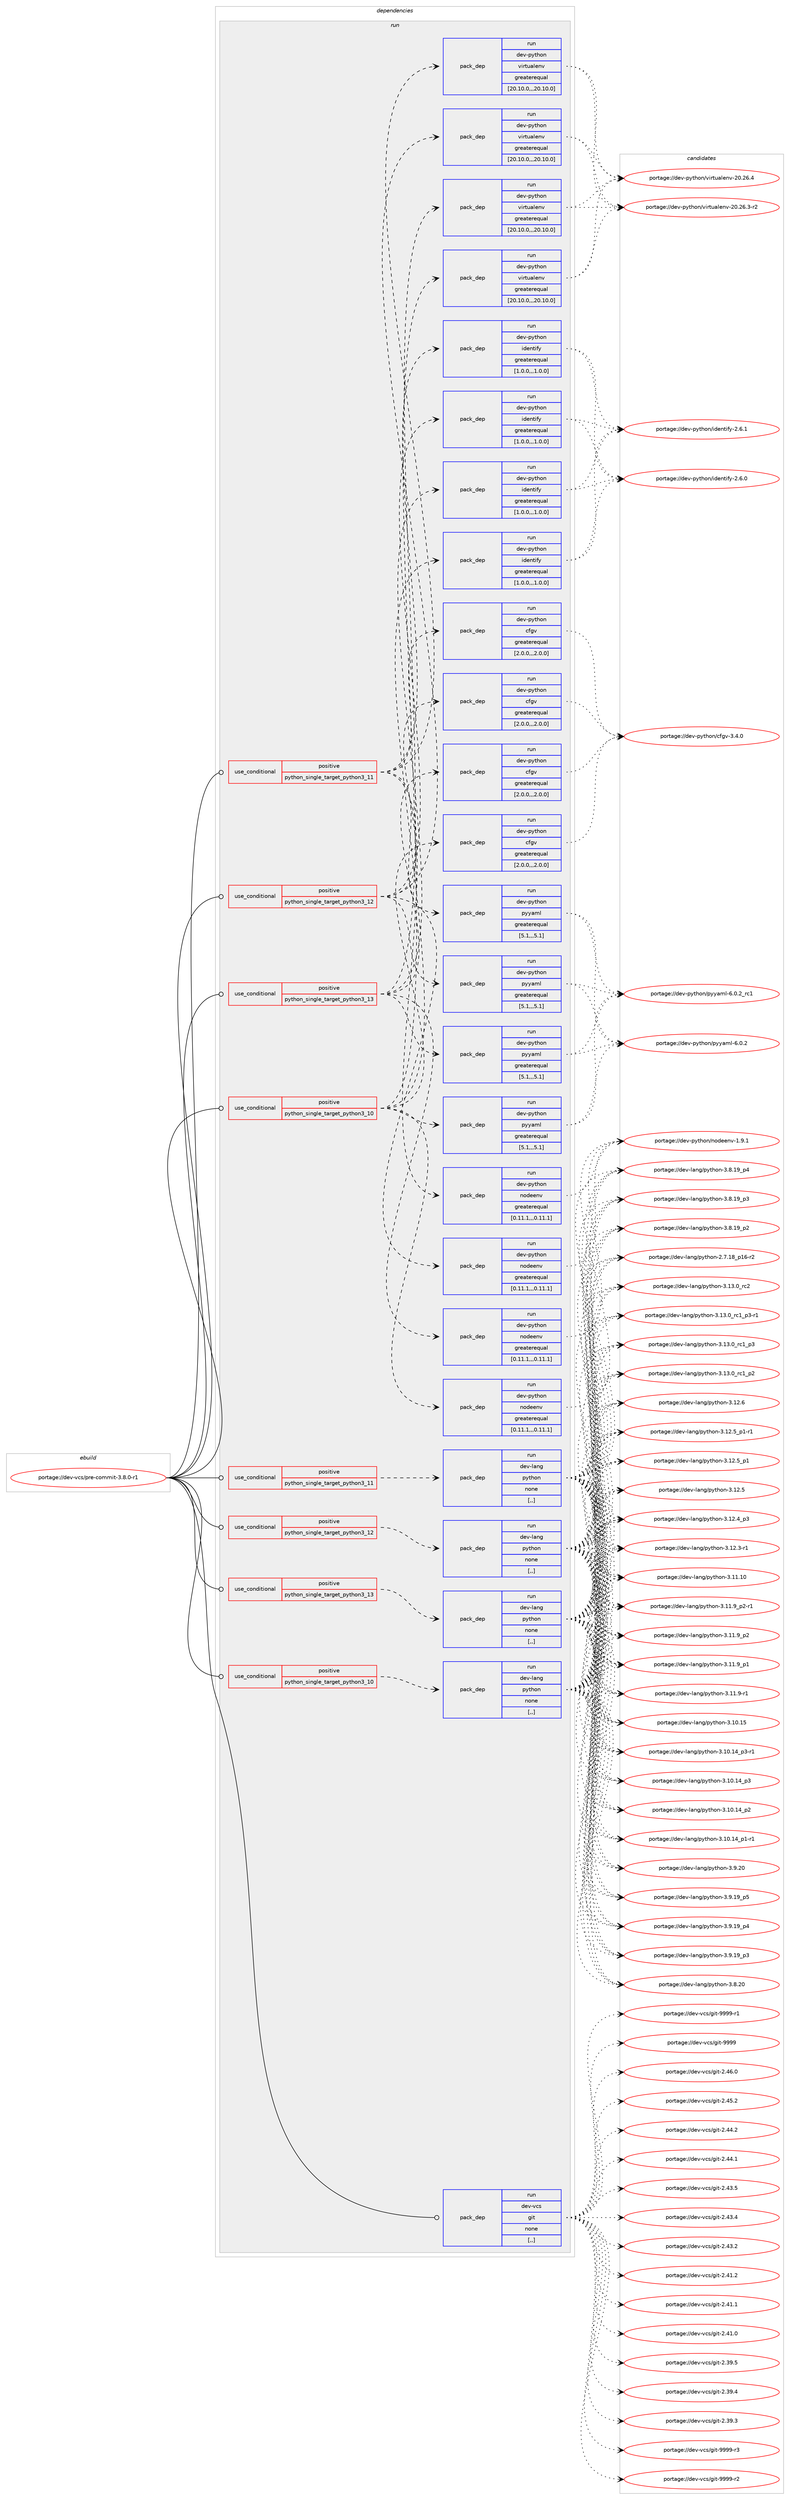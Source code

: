 digraph prolog {

# *************
# Graph options
# *************

newrank=true;
concentrate=true;
compound=true;
graph [rankdir=LR,fontname=Helvetica,fontsize=10,ranksep=1.5];#, ranksep=2.5, nodesep=0.2];
edge  [arrowhead=vee];
node  [fontname=Helvetica,fontsize=10];

# **********
# The ebuild
# **********

subgraph cluster_leftcol {
color=gray;
label=<<i>ebuild</i>>;
id [label="portage://dev-vcs/pre-commit-3.8.0-r1", color=red, width=4, href="../dev-vcs/pre-commit-3.8.0-r1.svg"];
}

# ****************
# The dependencies
# ****************

subgraph cluster_midcol {
color=gray;
label=<<i>dependencies</i>>;
subgraph cluster_compile {
fillcolor="#eeeeee";
style=filled;
label=<<i>compile</i>>;
}
subgraph cluster_compileandrun {
fillcolor="#eeeeee";
style=filled;
label=<<i>compile and run</i>>;
}
subgraph cluster_run {
fillcolor="#eeeeee";
style=filled;
label=<<i>run</i>>;
subgraph cond194037 {
dependency719820 [label=<<TABLE BORDER="0" CELLBORDER="1" CELLSPACING="0" CELLPADDING="4"><TR><TD ROWSPAN="3" CELLPADDING="10">use_conditional</TD></TR><TR><TD>positive</TD></TR><TR><TD>python_single_target_python3_10</TD></TR></TABLE>>, shape=none, color=red];
subgraph pack520726 {
dependency719821 [label=<<TABLE BORDER="0" CELLBORDER="1" CELLSPACING="0" CELLPADDING="4" WIDTH="220"><TR><TD ROWSPAN="6" CELLPADDING="30">pack_dep</TD></TR><TR><TD WIDTH="110">run</TD></TR><TR><TD>dev-lang</TD></TR><TR><TD>python</TD></TR><TR><TD>none</TD></TR><TR><TD>[,,]</TD></TR></TABLE>>, shape=none, color=blue];
}
dependency719820:e -> dependency719821:w [weight=20,style="dashed",arrowhead="vee"];
}
id:e -> dependency719820:w [weight=20,style="solid",arrowhead="odot"];
subgraph cond194038 {
dependency719822 [label=<<TABLE BORDER="0" CELLBORDER="1" CELLSPACING="0" CELLPADDING="4"><TR><TD ROWSPAN="3" CELLPADDING="10">use_conditional</TD></TR><TR><TD>positive</TD></TR><TR><TD>python_single_target_python3_10</TD></TR></TABLE>>, shape=none, color=red];
subgraph pack520727 {
dependency719823 [label=<<TABLE BORDER="0" CELLBORDER="1" CELLSPACING="0" CELLPADDING="4" WIDTH="220"><TR><TD ROWSPAN="6" CELLPADDING="30">pack_dep</TD></TR><TR><TD WIDTH="110">run</TD></TR><TR><TD>dev-python</TD></TR><TR><TD>cfgv</TD></TR><TR><TD>greaterequal</TD></TR><TR><TD>[2.0.0,,,2.0.0]</TD></TR></TABLE>>, shape=none, color=blue];
}
dependency719822:e -> dependency719823:w [weight=20,style="dashed",arrowhead="vee"];
subgraph pack520728 {
dependency719824 [label=<<TABLE BORDER="0" CELLBORDER="1" CELLSPACING="0" CELLPADDING="4" WIDTH="220"><TR><TD ROWSPAN="6" CELLPADDING="30">pack_dep</TD></TR><TR><TD WIDTH="110">run</TD></TR><TR><TD>dev-python</TD></TR><TR><TD>identify</TD></TR><TR><TD>greaterequal</TD></TR><TR><TD>[1.0.0,,,1.0.0]</TD></TR></TABLE>>, shape=none, color=blue];
}
dependency719822:e -> dependency719824:w [weight=20,style="dashed",arrowhead="vee"];
subgraph pack520729 {
dependency719825 [label=<<TABLE BORDER="0" CELLBORDER="1" CELLSPACING="0" CELLPADDING="4" WIDTH="220"><TR><TD ROWSPAN="6" CELLPADDING="30">pack_dep</TD></TR><TR><TD WIDTH="110">run</TD></TR><TR><TD>dev-python</TD></TR><TR><TD>nodeenv</TD></TR><TR><TD>greaterequal</TD></TR><TR><TD>[0.11.1,,,0.11.1]</TD></TR></TABLE>>, shape=none, color=blue];
}
dependency719822:e -> dependency719825:w [weight=20,style="dashed",arrowhead="vee"];
subgraph pack520730 {
dependency719826 [label=<<TABLE BORDER="0" CELLBORDER="1" CELLSPACING="0" CELLPADDING="4" WIDTH="220"><TR><TD ROWSPAN="6" CELLPADDING="30">pack_dep</TD></TR><TR><TD WIDTH="110">run</TD></TR><TR><TD>dev-python</TD></TR><TR><TD>pyyaml</TD></TR><TR><TD>greaterequal</TD></TR><TR><TD>[5.1,,,5.1]</TD></TR></TABLE>>, shape=none, color=blue];
}
dependency719822:e -> dependency719826:w [weight=20,style="dashed",arrowhead="vee"];
subgraph pack520731 {
dependency719827 [label=<<TABLE BORDER="0" CELLBORDER="1" CELLSPACING="0" CELLPADDING="4" WIDTH="220"><TR><TD ROWSPAN="6" CELLPADDING="30">pack_dep</TD></TR><TR><TD WIDTH="110">run</TD></TR><TR><TD>dev-python</TD></TR><TR><TD>virtualenv</TD></TR><TR><TD>greaterequal</TD></TR><TR><TD>[20.10.0,,,20.10.0]</TD></TR></TABLE>>, shape=none, color=blue];
}
dependency719822:e -> dependency719827:w [weight=20,style="dashed",arrowhead="vee"];
}
id:e -> dependency719822:w [weight=20,style="solid",arrowhead="odot"];
subgraph cond194039 {
dependency719828 [label=<<TABLE BORDER="0" CELLBORDER="1" CELLSPACING="0" CELLPADDING="4"><TR><TD ROWSPAN="3" CELLPADDING="10">use_conditional</TD></TR><TR><TD>positive</TD></TR><TR><TD>python_single_target_python3_11</TD></TR></TABLE>>, shape=none, color=red];
subgraph pack520732 {
dependency719829 [label=<<TABLE BORDER="0" CELLBORDER="1" CELLSPACING="0" CELLPADDING="4" WIDTH="220"><TR><TD ROWSPAN="6" CELLPADDING="30">pack_dep</TD></TR><TR><TD WIDTH="110">run</TD></TR><TR><TD>dev-lang</TD></TR><TR><TD>python</TD></TR><TR><TD>none</TD></TR><TR><TD>[,,]</TD></TR></TABLE>>, shape=none, color=blue];
}
dependency719828:e -> dependency719829:w [weight=20,style="dashed",arrowhead="vee"];
}
id:e -> dependency719828:w [weight=20,style="solid",arrowhead="odot"];
subgraph cond194040 {
dependency719830 [label=<<TABLE BORDER="0" CELLBORDER="1" CELLSPACING="0" CELLPADDING="4"><TR><TD ROWSPAN="3" CELLPADDING="10">use_conditional</TD></TR><TR><TD>positive</TD></TR><TR><TD>python_single_target_python3_11</TD></TR></TABLE>>, shape=none, color=red];
subgraph pack520733 {
dependency719831 [label=<<TABLE BORDER="0" CELLBORDER="1" CELLSPACING="0" CELLPADDING="4" WIDTH="220"><TR><TD ROWSPAN="6" CELLPADDING="30">pack_dep</TD></TR><TR><TD WIDTH="110">run</TD></TR><TR><TD>dev-python</TD></TR><TR><TD>cfgv</TD></TR><TR><TD>greaterequal</TD></TR><TR><TD>[2.0.0,,,2.0.0]</TD></TR></TABLE>>, shape=none, color=blue];
}
dependency719830:e -> dependency719831:w [weight=20,style="dashed",arrowhead="vee"];
subgraph pack520734 {
dependency719832 [label=<<TABLE BORDER="0" CELLBORDER="1" CELLSPACING="0" CELLPADDING="4" WIDTH="220"><TR><TD ROWSPAN="6" CELLPADDING="30">pack_dep</TD></TR><TR><TD WIDTH="110">run</TD></TR><TR><TD>dev-python</TD></TR><TR><TD>identify</TD></TR><TR><TD>greaterequal</TD></TR><TR><TD>[1.0.0,,,1.0.0]</TD></TR></TABLE>>, shape=none, color=blue];
}
dependency719830:e -> dependency719832:w [weight=20,style="dashed",arrowhead="vee"];
subgraph pack520735 {
dependency719833 [label=<<TABLE BORDER="0" CELLBORDER="1" CELLSPACING="0" CELLPADDING="4" WIDTH="220"><TR><TD ROWSPAN="6" CELLPADDING="30">pack_dep</TD></TR><TR><TD WIDTH="110">run</TD></TR><TR><TD>dev-python</TD></TR><TR><TD>nodeenv</TD></TR><TR><TD>greaterequal</TD></TR><TR><TD>[0.11.1,,,0.11.1]</TD></TR></TABLE>>, shape=none, color=blue];
}
dependency719830:e -> dependency719833:w [weight=20,style="dashed",arrowhead="vee"];
subgraph pack520736 {
dependency719834 [label=<<TABLE BORDER="0" CELLBORDER="1" CELLSPACING="0" CELLPADDING="4" WIDTH="220"><TR><TD ROWSPAN="6" CELLPADDING="30">pack_dep</TD></TR><TR><TD WIDTH="110">run</TD></TR><TR><TD>dev-python</TD></TR><TR><TD>pyyaml</TD></TR><TR><TD>greaterequal</TD></TR><TR><TD>[5.1,,,5.1]</TD></TR></TABLE>>, shape=none, color=blue];
}
dependency719830:e -> dependency719834:w [weight=20,style="dashed",arrowhead="vee"];
subgraph pack520737 {
dependency719835 [label=<<TABLE BORDER="0" CELLBORDER="1" CELLSPACING="0" CELLPADDING="4" WIDTH="220"><TR><TD ROWSPAN="6" CELLPADDING="30">pack_dep</TD></TR><TR><TD WIDTH="110">run</TD></TR><TR><TD>dev-python</TD></TR><TR><TD>virtualenv</TD></TR><TR><TD>greaterequal</TD></TR><TR><TD>[20.10.0,,,20.10.0]</TD></TR></TABLE>>, shape=none, color=blue];
}
dependency719830:e -> dependency719835:w [weight=20,style="dashed",arrowhead="vee"];
}
id:e -> dependency719830:w [weight=20,style="solid",arrowhead="odot"];
subgraph cond194041 {
dependency719836 [label=<<TABLE BORDER="0" CELLBORDER="1" CELLSPACING="0" CELLPADDING="4"><TR><TD ROWSPAN="3" CELLPADDING="10">use_conditional</TD></TR><TR><TD>positive</TD></TR><TR><TD>python_single_target_python3_12</TD></TR></TABLE>>, shape=none, color=red];
subgraph pack520738 {
dependency719837 [label=<<TABLE BORDER="0" CELLBORDER="1" CELLSPACING="0" CELLPADDING="4" WIDTH="220"><TR><TD ROWSPAN="6" CELLPADDING="30">pack_dep</TD></TR><TR><TD WIDTH="110">run</TD></TR><TR><TD>dev-lang</TD></TR><TR><TD>python</TD></TR><TR><TD>none</TD></TR><TR><TD>[,,]</TD></TR></TABLE>>, shape=none, color=blue];
}
dependency719836:e -> dependency719837:w [weight=20,style="dashed",arrowhead="vee"];
}
id:e -> dependency719836:w [weight=20,style="solid",arrowhead="odot"];
subgraph cond194042 {
dependency719838 [label=<<TABLE BORDER="0" CELLBORDER="1" CELLSPACING="0" CELLPADDING="4"><TR><TD ROWSPAN="3" CELLPADDING="10">use_conditional</TD></TR><TR><TD>positive</TD></TR><TR><TD>python_single_target_python3_12</TD></TR></TABLE>>, shape=none, color=red];
subgraph pack520739 {
dependency719839 [label=<<TABLE BORDER="0" CELLBORDER="1" CELLSPACING="0" CELLPADDING="4" WIDTH="220"><TR><TD ROWSPAN="6" CELLPADDING="30">pack_dep</TD></TR><TR><TD WIDTH="110">run</TD></TR><TR><TD>dev-python</TD></TR><TR><TD>cfgv</TD></TR><TR><TD>greaterequal</TD></TR><TR><TD>[2.0.0,,,2.0.0]</TD></TR></TABLE>>, shape=none, color=blue];
}
dependency719838:e -> dependency719839:w [weight=20,style="dashed",arrowhead="vee"];
subgraph pack520740 {
dependency719840 [label=<<TABLE BORDER="0" CELLBORDER="1" CELLSPACING="0" CELLPADDING="4" WIDTH="220"><TR><TD ROWSPAN="6" CELLPADDING="30">pack_dep</TD></TR><TR><TD WIDTH="110">run</TD></TR><TR><TD>dev-python</TD></TR><TR><TD>identify</TD></TR><TR><TD>greaterequal</TD></TR><TR><TD>[1.0.0,,,1.0.0]</TD></TR></TABLE>>, shape=none, color=blue];
}
dependency719838:e -> dependency719840:w [weight=20,style="dashed",arrowhead="vee"];
subgraph pack520741 {
dependency719841 [label=<<TABLE BORDER="0" CELLBORDER="1" CELLSPACING="0" CELLPADDING="4" WIDTH="220"><TR><TD ROWSPAN="6" CELLPADDING="30">pack_dep</TD></TR><TR><TD WIDTH="110">run</TD></TR><TR><TD>dev-python</TD></TR><TR><TD>nodeenv</TD></TR><TR><TD>greaterequal</TD></TR><TR><TD>[0.11.1,,,0.11.1]</TD></TR></TABLE>>, shape=none, color=blue];
}
dependency719838:e -> dependency719841:w [weight=20,style="dashed",arrowhead="vee"];
subgraph pack520742 {
dependency719842 [label=<<TABLE BORDER="0" CELLBORDER="1" CELLSPACING="0" CELLPADDING="4" WIDTH="220"><TR><TD ROWSPAN="6" CELLPADDING="30">pack_dep</TD></TR><TR><TD WIDTH="110">run</TD></TR><TR><TD>dev-python</TD></TR><TR><TD>pyyaml</TD></TR><TR><TD>greaterequal</TD></TR><TR><TD>[5.1,,,5.1]</TD></TR></TABLE>>, shape=none, color=blue];
}
dependency719838:e -> dependency719842:w [weight=20,style="dashed",arrowhead="vee"];
subgraph pack520743 {
dependency719843 [label=<<TABLE BORDER="0" CELLBORDER="1" CELLSPACING="0" CELLPADDING="4" WIDTH="220"><TR><TD ROWSPAN="6" CELLPADDING="30">pack_dep</TD></TR><TR><TD WIDTH="110">run</TD></TR><TR><TD>dev-python</TD></TR><TR><TD>virtualenv</TD></TR><TR><TD>greaterequal</TD></TR><TR><TD>[20.10.0,,,20.10.0]</TD></TR></TABLE>>, shape=none, color=blue];
}
dependency719838:e -> dependency719843:w [weight=20,style="dashed",arrowhead="vee"];
}
id:e -> dependency719838:w [weight=20,style="solid",arrowhead="odot"];
subgraph cond194043 {
dependency719844 [label=<<TABLE BORDER="0" CELLBORDER="1" CELLSPACING="0" CELLPADDING="4"><TR><TD ROWSPAN="3" CELLPADDING="10">use_conditional</TD></TR><TR><TD>positive</TD></TR><TR><TD>python_single_target_python3_13</TD></TR></TABLE>>, shape=none, color=red];
subgraph pack520744 {
dependency719845 [label=<<TABLE BORDER="0" CELLBORDER="1" CELLSPACING="0" CELLPADDING="4" WIDTH="220"><TR><TD ROWSPAN="6" CELLPADDING="30">pack_dep</TD></TR><TR><TD WIDTH="110">run</TD></TR><TR><TD>dev-lang</TD></TR><TR><TD>python</TD></TR><TR><TD>none</TD></TR><TR><TD>[,,]</TD></TR></TABLE>>, shape=none, color=blue];
}
dependency719844:e -> dependency719845:w [weight=20,style="dashed",arrowhead="vee"];
}
id:e -> dependency719844:w [weight=20,style="solid",arrowhead="odot"];
subgraph cond194044 {
dependency719846 [label=<<TABLE BORDER="0" CELLBORDER="1" CELLSPACING="0" CELLPADDING="4"><TR><TD ROWSPAN="3" CELLPADDING="10">use_conditional</TD></TR><TR><TD>positive</TD></TR><TR><TD>python_single_target_python3_13</TD></TR></TABLE>>, shape=none, color=red];
subgraph pack520745 {
dependency719847 [label=<<TABLE BORDER="0" CELLBORDER="1" CELLSPACING="0" CELLPADDING="4" WIDTH="220"><TR><TD ROWSPAN="6" CELLPADDING="30">pack_dep</TD></TR><TR><TD WIDTH="110">run</TD></TR><TR><TD>dev-python</TD></TR><TR><TD>cfgv</TD></TR><TR><TD>greaterequal</TD></TR><TR><TD>[2.0.0,,,2.0.0]</TD></TR></TABLE>>, shape=none, color=blue];
}
dependency719846:e -> dependency719847:w [weight=20,style="dashed",arrowhead="vee"];
subgraph pack520746 {
dependency719848 [label=<<TABLE BORDER="0" CELLBORDER="1" CELLSPACING="0" CELLPADDING="4" WIDTH="220"><TR><TD ROWSPAN="6" CELLPADDING="30">pack_dep</TD></TR><TR><TD WIDTH="110">run</TD></TR><TR><TD>dev-python</TD></TR><TR><TD>identify</TD></TR><TR><TD>greaterequal</TD></TR><TR><TD>[1.0.0,,,1.0.0]</TD></TR></TABLE>>, shape=none, color=blue];
}
dependency719846:e -> dependency719848:w [weight=20,style="dashed",arrowhead="vee"];
subgraph pack520747 {
dependency719849 [label=<<TABLE BORDER="0" CELLBORDER="1" CELLSPACING="0" CELLPADDING="4" WIDTH="220"><TR><TD ROWSPAN="6" CELLPADDING="30">pack_dep</TD></TR><TR><TD WIDTH="110">run</TD></TR><TR><TD>dev-python</TD></TR><TR><TD>nodeenv</TD></TR><TR><TD>greaterequal</TD></TR><TR><TD>[0.11.1,,,0.11.1]</TD></TR></TABLE>>, shape=none, color=blue];
}
dependency719846:e -> dependency719849:w [weight=20,style="dashed",arrowhead="vee"];
subgraph pack520748 {
dependency719850 [label=<<TABLE BORDER="0" CELLBORDER="1" CELLSPACING="0" CELLPADDING="4" WIDTH="220"><TR><TD ROWSPAN="6" CELLPADDING="30">pack_dep</TD></TR><TR><TD WIDTH="110">run</TD></TR><TR><TD>dev-python</TD></TR><TR><TD>pyyaml</TD></TR><TR><TD>greaterequal</TD></TR><TR><TD>[5.1,,,5.1]</TD></TR></TABLE>>, shape=none, color=blue];
}
dependency719846:e -> dependency719850:w [weight=20,style="dashed",arrowhead="vee"];
subgraph pack520749 {
dependency719851 [label=<<TABLE BORDER="0" CELLBORDER="1" CELLSPACING="0" CELLPADDING="4" WIDTH="220"><TR><TD ROWSPAN="6" CELLPADDING="30">pack_dep</TD></TR><TR><TD WIDTH="110">run</TD></TR><TR><TD>dev-python</TD></TR><TR><TD>virtualenv</TD></TR><TR><TD>greaterequal</TD></TR><TR><TD>[20.10.0,,,20.10.0]</TD></TR></TABLE>>, shape=none, color=blue];
}
dependency719846:e -> dependency719851:w [weight=20,style="dashed",arrowhead="vee"];
}
id:e -> dependency719846:w [weight=20,style="solid",arrowhead="odot"];
subgraph pack520750 {
dependency719852 [label=<<TABLE BORDER="0" CELLBORDER="1" CELLSPACING="0" CELLPADDING="4" WIDTH="220"><TR><TD ROWSPAN="6" CELLPADDING="30">pack_dep</TD></TR><TR><TD WIDTH="110">run</TD></TR><TR><TD>dev-vcs</TD></TR><TR><TD>git</TD></TR><TR><TD>none</TD></TR><TR><TD>[,,]</TD></TR></TABLE>>, shape=none, color=blue];
}
id:e -> dependency719852:w [weight=20,style="solid",arrowhead="odot"];
}
}

# **************
# The candidates
# **************

subgraph cluster_choices {
rank=same;
color=gray;
label=<<i>candidates</i>>;

subgraph choice520726 {
color=black;
nodesep=1;
choice10010111845108971101034711212111610411111045514649514648951149950 [label="portage://dev-lang/python-3.13.0_rc2", color=red, width=4,href="../dev-lang/python-3.13.0_rc2.svg"];
choice1001011184510897110103471121211161041111104551464951464895114994995112514511449 [label="portage://dev-lang/python-3.13.0_rc1_p3-r1", color=red, width=4,href="../dev-lang/python-3.13.0_rc1_p3-r1.svg"];
choice100101118451089711010347112121116104111110455146495146489511499499511251 [label="portage://dev-lang/python-3.13.0_rc1_p3", color=red, width=4,href="../dev-lang/python-3.13.0_rc1_p3.svg"];
choice100101118451089711010347112121116104111110455146495146489511499499511250 [label="portage://dev-lang/python-3.13.0_rc1_p2", color=red, width=4,href="../dev-lang/python-3.13.0_rc1_p2.svg"];
choice10010111845108971101034711212111610411111045514649504654 [label="portage://dev-lang/python-3.12.6", color=red, width=4,href="../dev-lang/python-3.12.6.svg"];
choice1001011184510897110103471121211161041111104551464950465395112494511449 [label="portage://dev-lang/python-3.12.5_p1-r1", color=red, width=4,href="../dev-lang/python-3.12.5_p1-r1.svg"];
choice100101118451089711010347112121116104111110455146495046539511249 [label="portage://dev-lang/python-3.12.5_p1", color=red, width=4,href="../dev-lang/python-3.12.5_p1.svg"];
choice10010111845108971101034711212111610411111045514649504653 [label="portage://dev-lang/python-3.12.5", color=red, width=4,href="../dev-lang/python-3.12.5.svg"];
choice100101118451089711010347112121116104111110455146495046529511251 [label="portage://dev-lang/python-3.12.4_p3", color=red, width=4,href="../dev-lang/python-3.12.4_p3.svg"];
choice100101118451089711010347112121116104111110455146495046514511449 [label="portage://dev-lang/python-3.12.3-r1", color=red, width=4,href="../dev-lang/python-3.12.3-r1.svg"];
choice1001011184510897110103471121211161041111104551464949464948 [label="portage://dev-lang/python-3.11.10", color=red, width=4,href="../dev-lang/python-3.11.10.svg"];
choice1001011184510897110103471121211161041111104551464949465795112504511449 [label="portage://dev-lang/python-3.11.9_p2-r1", color=red, width=4,href="../dev-lang/python-3.11.9_p2-r1.svg"];
choice100101118451089711010347112121116104111110455146494946579511250 [label="portage://dev-lang/python-3.11.9_p2", color=red, width=4,href="../dev-lang/python-3.11.9_p2.svg"];
choice100101118451089711010347112121116104111110455146494946579511249 [label="portage://dev-lang/python-3.11.9_p1", color=red, width=4,href="../dev-lang/python-3.11.9_p1.svg"];
choice100101118451089711010347112121116104111110455146494946574511449 [label="portage://dev-lang/python-3.11.9-r1", color=red, width=4,href="../dev-lang/python-3.11.9-r1.svg"];
choice1001011184510897110103471121211161041111104551464948464953 [label="portage://dev-lang/python-3.10.15", color=red, width=4,href="../dev-lang/python-3.10.15.svg"];
choice100101118451089711010347112121116104111110455146494846495295112514511449 [label="portage://dev-lang/python-3.10.14_p3-r1", color=red, width=4,href="../dev-lang/python-3.10.14_p3-r1.svg"];
choice10010111845108971101034711212111610411111045514649484649529511251 [label="portage://dev-lang/python-3.10.14_p3", color=red, width=4,href="../dev-lang/python-3.10.14_p3.svg"];
choice10010111845108971101034711212111610411111045514649484649529511250 [label="portage://dev-lang/python-3.10.14_p2", color=red, width=4,href="../dev-lang/python-3.10.14_p2.svg"];
choice100101118451089711010347112121116104111110455146494846495295112494511449 [label="portage://dev-lang/python-3.10.14_p1-r1", color=red, width=4,href="../dev-lang/python-3.10.14_p1-r1.svg"];
choice10010111845108971101034711212111610411111045514657465048 [label="portage://dev-lang/python-3.9.20", color=red, width=4,href="../dev-lang/python-3.9.20.svg"];
choice100101118451089711010347112121116104111110455146574649579511253 [label="portage://dev-lang/python-3.9.19_p5", color=red, width=4,href="../dev-lang/python-3.9.19_p5.svg"];
choice100101118451089711010347112121116104111110455146574649579511252 [label="portage://dev-lang/python-3.9.19_p4", color=red, width=4,href="../dev-lang/python-3.9.19_p4.svg"];
choice100101118451089711010347112121116104111110455146574649579511251 [label="portage://dev-lang/python-3.9.19_p3", color=red, width=4,href="../dev-lang/python-3.9.19_p3.svg"];
choice10010111845108971101034711212111610411111045514656465048 [label="portage://dev-lang/python-3.8.20", color=red, width=4,href="../dev-lang/python-3.8.20.svg"];
choice100101118451089711010347112121116104111110455146564649579511252 [label="portage://dev-lang/python-3.8.19_p4", color=red, width=4,href="../dev-lang/python-3.8.19_p4.svg"];
choice100101118451089711010347112121116104111110455146564649579511251 [label="portage://dev-lang/python-3.8.19_p3", color=red, width=4,href="../dev-lang/python-3.8.19_p3.svg"];
choice100101118451089711010347112121116104111110455146564649579511250 [label="portage://dev-lang/python-3.8.19_p2", color=red, width=4,href="../dev-lang/python-3.8.19_p2.svg"];
choice100101118451089711010347112121116104111110455046554649569511249544511450 [label="portage://dev-lang/python-2.7.18_p16-r2", color=red, width=4,href="../dev-lang/python-2.7.18_p16-r2.svg"];
dependency719821:e -> choice10010111845108971101034711212111610411111045514649514648951149950:w [style=dotted,weight="100"];
dependency719821:e -> choice1001011184510897110103471121211161041111104551464951464895114994995112514511449:w [style=dotted,weight="100"];
dependency719821:e -> choice100101118451089711010347112121116104111110455146495146489511499499511251:w [style=dotted,weight="100"];
dependency719821:e -> choice100101118451089711010347112121116104111110455146495146489511499499511250:w [style=dotted,weight="100"];
dependency719821:e -> choice10010111845108971101034711212111610411111045514649504654:w [style=dotted,weight="100"];
dependency719821:e -> choice1001011184510897110103471121211161041111104551464950465395112494511449:w [style=dotted,weight="100"];
dependency719821:e -> choice100101118451089711010347112121116104111110455146495046539511249:w [style=dotted,weight="100"];
dependency719821:e -> choice10010111845108971101034711212111610411111045514649504653:w [style=dotted,weight="100"];
dependency719821:e -> choice100101118451089711010347112121116104111110455146495046529511251:w [style=dotted,weight="100"];
dependency719821:e -> choice100101118451089711010347112121116104111110455146495046514511449:w [style=dotted,weight="100"];
dependency719821:e -> choice1001011184510897110103471121211161041111104551464949464948:w [style=dotted,weight="100"];
dependency719821:e -> choice1001011184510897110103471121211161041111104551464949465795112504511449:w [style=dotted,weight="100"];
dependency719821:e -> choice100101118451089711010347112121116104111110455146494946579511250:w [style=dotted,weight="100"];
dependency719821:e -> choice100101118451089711010347112121116104111110455146494946579511249:w [style=dotted,weight="100"];
dependency719821:e -> choice100101118451089711010347112121116104111110455146494946574511449:w [style=dotted,weight="100"];
dependency719821:e -> choice1001011184510897110103471121211161041111104551464948464953:w [style=dotted,weight="100"];
dependency719821:e -> choice100101118451089711010347112121116104111110455146494846495295112514511449:w [style=dotted,weight="100"];
dependency719821:e -> choice10010111845108971101034711212111610411111045514649484649529511251:w [style=dotted,weight="100"];
dependency719821:e -> choice10010111845108971101034711212111610411111045514649484649529511250:w [style=dotted,weight="100"];
dependency719821:e -> choice100101118451089711010347112121116104111110455146494846495295112494511449:w [style=dotted,weight="100"];
dependency719821:e -> choice10010111845108971101034711212111610411111045514657465048:w [style=dotted,weight="100"];
dependency719821:e -> choice100101118451089711010347112121116104111110455146574649579511253:w [style=dotted,weight="100"];
dependency719821:e -> choice100101118451089711010347112121116104111110455146574649579511252:w [style=dotted,weight="100"];
dependency719821:e -> choice100101118451089711010347112121116104111110455146574649579511251:w [style=dotted,weight="100"];
dependency719821:e -> choice10010111845108971101034711212111610411111045514656465048:w [style=dotted,weight="100"];
dependency719821:e -> choice100101118451089711010347112121116104111110455146564649579511252:w [style=dotted,weight="100"];
dependency719821:e -> choice100101118451089711010347112121116104111110455146564649579511251:w [style=dotted,weight="100"];
dependency719821:e -> choice100101118451089711010347112121116104111110455146564649579511250:w [style=dotted,weight="100"];
dependency719821:e -> choice100101118451089711010347112121116104111110455046554649569511249544511450:w [style=dotted,weight="100"];
}
subgraph choice520727 {
color=black;
nodesep=1;
choice100101118451121211161041111104799102103118455146524648 [label="portage://dev-python/cfgv-3.4.0", color=red, width=4,href="../dev-python/cfgv-3.4.0.svg"];
dependency719823:e -> choice100101118451121211161041111104799102103118455146524648:w [style=dotted,weight="100"];
}
subgraph choice520728 {
color=black;
nodesep=1;
choice1001011184511212111610411111047105100101110116105102121455046544649 [label="portage://dev-python/identify-2.6.1", color=red, width=4,href="../dev-python/identify-2.6.1.svg"];
choice1001011184511212111610411111047105100101110116105102121455046544648 [label="portage://dev-python/identify-2.6.0", color=red, width=4,href="../dev-python/identify-2.6.0.svg"];
dependency719824:e -> choice1001011184511212111610411111047105100101110116105102121455046544649:w [style=dotted,weight="100"];
dependency719824:e -> choice1001011184511212111610411111047105100101110116105102121455046544648:w [style=dotted,weight="100"];
}
subgraph choice520729 {
color=black;
nodesep=1;
choice1001011184511212111610411111047110111100101101110118454946574649 [label="portage://dev-python/nodeenv-1.9.1", color=red, width=4,href="../dev-python/nodeenv-1.9.1.svg"];
dependency719825:e -> choice1001011184511212111610411111047110111100101101110118454946574649:w [style=dotted,weight="100"];
}
subgraph choice520730 {
color=black;
nodesep=1;
choice100101118451121211161041111104711212112197109108455446484650951149949 [label="portage://dev-python/pyyaml-6.0.2_rc1", color=red, width=4,href="../dev-python/pyyaml-6.0.2_rc1.svg"];
choice100101118451121211161041111104711212112197109108455446484650 [label="portage://dev-python/pyyaml-6.0.2", color=red, width=4,href="../dev-python/pyyaml-6.0.2.svg"];
dependency719826:e -> choice100101118451121211161041111104711212112197109108455446484650951149949:w [style=dotted,weight="100"];
dependency719826:e -> choice100101118451121211161041111104711212112197109108455446484650:w [style=dotted,weight="100"];
}
subgraph choice520731 {
color=black;
nodesep=1;
choice1001011184511212111610411111047118105114116117971081011101184550484650544652 [label="portage://dev-python/virtualenv-20.26.4", color=red, width=4,href="../dev-python/virtualenv-20.26.4.svg"];
choice10010111845112121116104111110471181051141161179710810111011845504846505446514511450 [label="portage://dev-python/virtualenv-20.26.3-r2", color=red, width=4,href="../dev-python/virtualenv-20.26.3-r2.svg"];
dependency719827:e -> choice1001011184511212111610411111047118105114116117971081011101184550484650544652:w [style=dotted,weight="100"];
dependency719827:e -> choice10010111845112121116104111110471181051141161179710810111011845504846505446514511450:w [style=dotted,weight="100"];
}
subgraph choice520732 {
color=black;
nodesep=1;
choice10010111845108971101034711212111610411111045514649514648951149950 [label="portage://dev-lang/python-3.13.0_rc2", color=red, width=4,href="../dev-lang/python-3.13.0_rc2.svg"];
choice1001011184510897110103471121211161041111104551464951464895114994995112514511449 [label="portage://dev-lang/python-3.13.0_rc1_p3-r1", color=red, width=4,href="../dev-lang/python-3.13.0_rc1_p3-r1.svg"];
choice100101118451089711010347112121116104111110455146495146489511499499511251 [label="portage://dev-lang/python-3.13.0_rc1_p3", color=red, width=4,href="../dev-lang/python-3.13.0_rc1_p3.svg"];
choice100101118451089711010347112121116104111110455146495146489511499499511250 [label="portage://dev-lang/python-3.13.0_rc1_p2", color=red, width=4,href="../dev-lang/python-3.13.0_rc1_p2.svg"];
choice10010111845108971101034711212111610411111045514649504654 [label="portage://dev-lang/python-3.12.6", color=red, width=4,href="../dev-lang/python-3.12.6.svg"];
choice1001011184510897110103471121211161041111104551464950465395112494511449 [label="portage://dev-lang/python-3.12.5_p1-r1", color=red, width=4,href="../dev-lang/python-3.12.5_p1-r1.svg"];
choice100101118451089711010347112121116104111110455146495046539511249 [label="portage://dev-lang/python-3.12.5_p1", color=red, width=4,href="../dev-lang/python-3.12.5_p1.svg"];
choice10010111845108971101034711212111610411111045514649504653 [label="portage://dev-lang/python-3.12.5", color=red, width=4,href="../dev-lang/python-3.12.5.svg"];
choice100101118451089711010347112121116104111110455146495046529511251 [label="portage://dev-lang/python-3.12.4_p3", color=red, width=4,href="../dev-lang/python-3.12.4_p3.svg"];
choice100101118451089711010347112121116104111110455146495046514511449 [label="portage://dev-lang/python-3.12.3-r1", color=red, width=4,href="../dev-lang/python-3.12.3-r1.svg"];
choice1001011184510897110103471121211161041111104551464949464948 [label="portage://dev-lang/python-3.11.10", color=red, width=4,href="../dev-lang/python-3.11.10.svg"];
choice1001011184510897110103471121211161041111104551464949465795112504511449 [label="portage://dev-lang/python-3.11.9_p2-r1", color=red, width=4,href="../dev-lang/python-3.11.9_p2-r1.svg"];
choice100101118451089711010347112121116104111110455146494946579511250 [label="portage://dev-lang/python-3.11.9_p2", color=red, width=4,href="../dev-lang/python-3.11.9_p2.svg"];
choice100101118451089711010347112121116104111110455146494946579511249 [label="portage://dev-lang/python-3.11.9_p1", color=red, width=4,href="../dev-lang/python-3.11.9_p1.svg"];
choice100101118451089711010347112121116104111110455146494946574511449 [label="portage://dev-lang/python-3.11.9-r1", color=red, width=4,href="../dev-lang/python-3.11.9-r1.svg"];
choice1001011184510897110103471121211161041111104551464948464953 [label="portage://dev-lang/python-3.10.15", color=red, width=4,href="../dev-lang/python-3.10.15.svg"];
choice100101118451089711010347112121116104111110455146494846495295112514511449 [label="portage://dev-lang/python-3.10.14_p3-r1", color=red, width=4,href="../dev-lang/python-3.10.14_p3-r1.svg"];
choice10010111845108971101034711212111610411111045514649484649529511251 [label="portage://dev-lang/python-3.10.14_p3", color=red, width=4,href="../dev-lang/python-3.10.14_p3.svg"];
choice10010111845108971101034711212111610411111045514649484649529511250 [label="portage://dev-lang/python-3.10.14_p2", color=red, width=4,href="../dev-lang/python-3.10.14_p2.svg"];
choice100101118451089711010347112121116104111110455146494846495295112494511449 [label="portage://dev-lang/python-3.10.14_p1-r1", color=red, width=4,href="../dev-lang/python-3.10.14_p1-r1.svg"];
choice10010111845108971101034711212111610411111045514657465048 [label="portage://dev-lang/python-3.9.20", color=red, width=4,href="../dev-lang/python-3.9.20.svg"];
choice100101118451089711010347112121116104111110455146574649579511253 [label="portage://dev-lang/python-3.9.19_p5", color=red, width=4,href="../dev-lang/python-3.9.19_p5.svg"];
choice100101118451089711010347112121116104111110455146574649579511252 [label="portage://dev-lang/python-3.9.19_p4", color=red, width=4,href="../dev-lang/python-3.9.19_p4.svg"];
choice100101118451089711010347112121116104111110455146574649579511251 [label="portage://dev-lang/python-3.9.19_p3", color=red, width=4,href="../dev-lang/python-3.9.19_p3.svg"];
choice10010111845108971101034711212111610411111045514656465048 [label="portage://dev-lang/python-3.8.20", color=red, width=4,href="../dev-lang/python-3.8.20.svg"];
choice100101118451089711010347112121116104111110455146564649579511252 [label="portage://dev-lang/python-3.8.19_p4", color=red, width=4,href="../dev-lang/python-3.8.19_p4.svg"];
choice100101118451089711010347112121116104111110455146564649579511251 [label="portage://dev-lang/python-3.8.19_p3", color=red, width=4,href="../dev-lang/python-3.8.19_p3.svg"];
choice100101118451089711010347112121116104111110455146564649579511250 [label="portage://dev-lang/python-3.8.19_p2", color=red, width=4,href="../dev-lang/python-3.8.19_p2.svg"];
choice100101118451089711010347112121116104111110455046554649569511249544511450 [label="portage://dev-lang/python-2.7.18_p16-r2", color=red, width=4,href="../dev-lang/python-2.7.18_p16-r2.svg"];
dependency719829:e -> choice10010111845108971101034711212111610411111045514649514648951149950:w [style=dotted,weight="100"];
dependency719829:e -> choice1001011184510897110103471121211161041111104551464951464895114994995112514511449:w [style=dotted,weight="100"];
dependency719829:e -> choice100101118451089711010347112121116104111110455146495146489511499499511251:w [style=dotted,weight="100"];
dependency719829:e -> choice100101118451089711010347112121116104111110455146495146489511499499511250:w [style=dotted,weight="100"];
dependency719829:e -> choice10010111845108971101034711212111610411111045514649504654:w [style=dotted,weight="100"];
dependency719829:e -> choice1001011184510897110103471121211161041111104551464950465395112494511449:w [style=dotted,weight="100"];
dependency719829:e -> choice100101118451089711010347112121116104111110455146495046539511249:w [style=dotted,weight="100"];
dependency719829:e -> choice10010111845108971101034711212111610411111045514649504653:w [style=dotted,weight="100"];
dependency719829:e -> choice100101118451089711010347112121116104111110455146495046529511251:w [style=dotted,weight="100"];
dependency719829:e -> choice100101118451089711010347112121116104111110455146495046514511449:w [style=dotted,weight="100"];
dependency719829:e -> choice1001011184510897110103471121211161041111104551464949464948:w [style=dotted,weight="100"];
dependency719829:e -> choice1001011184510897110103471121211161041111104551464949465795112504511449:w [style=dotted,weight="100"];
dependency719829:e -> choice100101118451089711010347112121116104111110455146494946579511250:w [style=dotted,weight="100"];
dependency719829:e -> choice100101118451089711010347112121116104111110455146494946579511249:w [style=dotted,weight="100"];
dependency719829:e -> choice100101118451089711010347112121116104111110455146494946574511449:w [style=dotted,weight="100"];
dependency719829:e -> choice1001011184510897110103471121211161041111104551464948464953:w [style=dotted,weight="100"];
dependency719829:e -> choice100101118451089711010347112121116104111110455146494846495295112514511449:w [style=dotted,weight="100"];
dependency719829:e -> choice10010111845108971101034711212111610411111045514649484649529511251:w [style=dotted,weight="100"];
dependency719829:e -> choice10010111845108971101034711212111610411111045514649484649529511250:w [style=dotted,weight="100"];
dependency719829:e -> choice100101118451089711010347112121116104111110455146494846495295112494511449:w [style=dotted,weight="100"];
dependency719829:e -> choice10010111845108971101034711212111610411111045514657465048:w [style=dotted,weight="100"];
dependency719829:e -> choice100101118451089711010347112121116104111110455146574649579511253:w [style=dotted,weight="100"];
dependency719829:e -> choice100101118451089711010347112121116104111110455146574649579511252:w [style=dotted,weight="100"];
dependency719829:e -> choice100101118451089711010347112121116104111110455146574649579511251:w [style=dotted,weight="100"];
dependency719829:e -> choice10010111845108971101034711212111610411111045514656465048:w [style=dotted,weight="100"];
dependency719829:e -> choice100101118451089711010347112121116104111110455146564649579511252:w [style=dotted,weight="100"];
dependency719829:e -> choice100101118451089711010347112121116104111110455146564649579511251:w [style=dotted,weight="100"];
dependency719829:e -> choice100101118451089711010347112121116104111110455146564649579511250:w [style=dotted,weight="100"];
dependency719829:e -> choice100101118451089711010347112121116104111110455046554649569511249544511450:w [style=dotted,weight="100"];
}
subgraph choice520733 {
color=black;
nodesep=1;
choice100101118451121211161041111104799102103118455146524648 [label="portage://dev-python/cfgv-3.4.0", color=red, width=4,href="../dev-python/cfgv-3.4.0.svg"];
dependency719831:e -> choice100101118451121211161041111104799102103118455146524648:w [style=dotted,weight="100"];
}
subgraph choice520734 {
color=black;
nodesep=1;
choice1001011184511212111610411111047105100101110116105102121455046544649 [label="portage://dev-python/identify-2.6.1", color=red, width=4,href="../dev-python/identify-2.6.1.svg"];
choice1001011184511212111610411111047105100101110116105102121455046544648 [label="portage://dev-python/identify-2.6.0", color=red, width=4,href="../dev-python/identify-2.6.0.svg"];
dependency719832:e -> choice1001011184511212111610411111047105100101110116105102121455046544649:w [style=dotted,weight="100"];
dependency719832:e -> choice1001011184511212111610411111047105100101110116105102121455046544648:w [style=dotted,weight="100"];
}
subgraph choice520735 {
color=black;
nodesep=1;
choice1001011184511212111610411111047110111100101101110118454946574649 [label="portage://dev-python/nodeenv-1.9.1", color=red, width=4,href="../dev-python/nodeenv-1.9.1.svg"];
dependency719833:e -> choice1001011184511212111610411111047110111100101101110118454946574649:w [style=dotted,weight="100"];
}
subgraph choice520736 {
color=black;
nodesep=1;
choice100101118451121211161041111104711212112197109108455446484650951149949 [label="portage://dev-python/pyyaml-6.0.2_rc1", color=red, width=4,href="../dev-python/pyyaml-6.0.2_rc1.svg"];
choice100101118451121211161041111104711212112197109108455446484650 [label="portage://dev-python/pyyaml-6.0.2", color=red, width=4,href="../dev-python/pyyaml-6.0.2.svg"];
dependency719834:e -> choice100101118451121211161041111104711212112197109108455446484650951149949:w [style=dotted,weight="100"];
dependency719834:e -> choice100101118451121211161041111104711212112197109108455446484650:w [style=dotted,weight="100"];
}
subgraph choice520737 {
color=black;
nodesep=1;
choice1001011184511212111610411111047118105114116117971081011101184550484650544652 [label="portage://dev-python/virtualenv-20.26.4", color=red, width=4,href="../dev-python/virtualenv-20.26.4.svg"];
choice10010111845112121116104111110471181051141161179710810111011845504846505446514511450 [label="portage://dev-python/virtualenv-20.26.3-r2", color=red, width=4,href="../dev-python/virtualenv-20.26.3-r2.svg"];
dependency719835:e -> choice1001011184511212111610411111047118105114116117971081011101184550484650544652:w [style=dotted,weight="100"];
dependency719835:e -> choice10010111845112121116104111110471181051141161179710810111011845504846505446514511450:w [style=dotted,weight="100"];
}
subgraph choice520738 {
color=black;
nodesep=1;
choice10010111845108971101034711212111610411111045514649514648951149950 [label="portage://dev-lang/python-3.13.0_rc2", color=red, width=4,href="../dev-lang/python-3.13.0_rc2.svg"];
choice1001011184510897110103471121211161041111104551464951464895114994995112514511449 [label="portage://dev-lang/python-3.13.0_rc1_p3-r1", color=red, width=4,href="../dev-lang/python-3.13.0_rc1_p3-r1.svg"];
choice100101118451089711010347112121116104111110455146495146489511499499511251 [label="portage://dev-lang/python-3.13.0_rc1_p3", color=red, width=4,href="../dev-lang/python-3.13.0_rc1_p3.svg"];
choice100101118451089711010347112121116104111110455146495146489511499499511250 [label="portage://dev-lang/python-3.13.0_rc1_p2", color=red, width=4,href="../dev-lang/python-3.13.0_rc1_p2.svg"];
choice10010111845108971101034711212111610411111045514649504654 [label="portage://dev-lang/python-3.12.6", color=red, width=4,href="../dev-lang/python-3.12.6.svg"];
choice1001011184510897110103471121211161041111104551464950465395112494511449 [label="portage://dev-lang/python-3.12.5_p1-r1", color=red, width=4,href="../dev-lang/python-3.12.5_p1-r1.svg"];
choice100101118451089711010347112121116104111110455146495046539511249 [label="portage://dev-lang/python-3.12.5_p1", color=red, width=4,href="../dev-lang/python-3.12.5_p1.svg"];
choice10010111845108971101034711212111610411111045514649504653 [label="portage://dev-lang/python-3.12.5", color=red, width=4,href="../dev-lang/python-3.12.5.svg"];
choice100101118451089711010347112121116104111110455146495046529511251 [label="portage://dev-lang/python-3.12.4_p3", color=red, width=4,href="../dev-lang/python-3.12.4_p3.svg"];
choice100101118451089711010347112121116104111110455146495046514511449 [label="portage://dev-lang/python-3.12.3-r1", color=red, width=4,href="../dev-lang/python-3.12.3-r1.svg"];
choice1001011184510897110103471121211161041111104551464949464948 [label="portage://dev-lang/python-3.11.10", color=red, width=4,href="../dev-lang/python-3.11.10.svg"];
choice1001011184510897110103471121211161041111104551464949465795112504511449 [label="portage://dev-lang/python-3.11.9_p2-r1", color=red, width=4,href="../dev-lang/python-3.11.9_p2-r1.svg"];
choice100101118451089711010347112121116104111110455146494946579511250 [label="portage://dev-lang/python-3.11.9_p2", color=red, width=4,href="../dev-lang/python-3.11.9_p2.svg"];
choice100101118451089711010347112121116104111110455146494946579511249 [label="portage://dev-lang/python-3.11.9_p1", color=red, width=4,href="../dev-lang/python-3.11.9_p1.svg"];
choice100101118451089711010347112121116104111110455146494946574511449 [label="portage://dev-lang/python-3.11.9-r1", color=red, width=4,href="../dev-lang/python-3.11.9-r1.svg"];
choice1001011184510897110103471121211161041111104551464948464953 [label="portage://dev-lang/python-3.10.15", color=red, width=4,href="../dev-lang/python-3.10.15.svg"];
choice100101118451089711010347112121116104111110455146494846495295112514511449 [label="portage://dev-lang/python-3.10.14_p3-r1", color=red, width=4,href="../dev-lang/python-3.10.14_p3-r1.svg"];
choice10010111845108971101034711212111610411111045514649484649529511251 [label="portage://dev-lang/python-3.10.14_p3", color=red, width=4,href="../dev-lang/python-3.10.14_p3.svg"];
choice10010111845108971101034711212111610411111045514649484649529511250 [label="portage://dev-lang/python-3.10.14_p2", color=red, width=4,href="../dev-lang/python-3.10.14_p2.svg"];
choice100101118451089711010347112121116104111110455146494846495295112494511449 [label="portage://dev-lang/python-3.10.14_p1-r1", color=red, width=4,href="../dev-lang/python-3.10.14_p1-r1.svg"];
choice10010111845108971101034711212111610411111045514657465048 [label="portage://dev-lang/python-3.9.20", color=red, width=4,href="../dev-lang/python-3.9.20.svg"];
choice100101118451089711010347112121116104111110455146574649579511253 [label="portage://dev-lang/python-3.9.19_p5", color=red, width=4,href="../dev-lang/python-3.9.19_p5.svg"];
choice100101118451089711010347112121116104111110455146574649579511252 [label="portage://dev-lang/python-3.9.19_p4", color=red, width=4,href="../dev-lang/python-3.9.19_p4.svg"];
choice100101118451089711010347112121116104111110455146574649579511251 [label="portage://dev-lang/python-3.9.19_p3", color=red, width=4,href="../dev-lang/python-3.9.19_p3.svg"];
choice10010111845108971101034711212111610411111045514656465048 [label="portage://dev-lang/python-3.8.20", color=red, width=4,href="../dev-lang/python-3.8.20.svg"];
choice100101118451089711010347112121116104111110455146564649579511252 [label="portage://dev-lang/python-3.8.19_p4", color=red, width=4,href="../dev-lang/python-3.8.19_p4.svg"];
choice100101118451089711010347112121116104111110455146564649579511251 [label="portage://dev-lang/python-3.8.19_p3", color=red, width=4,href="../dev-lang/python-3.8.19_p3.svg"];
choice100101118451089711010347112121116104111110455146564649579511250 [label="portage://dev-lang/python-3.8.19_p2", color=red, width=4,href="../dev-lang/python-3.8.19_p2.svg"];
choice100101118451089711010347112121116104111110455046554649569511249544511450 [label="portage://dev-lang/python-2.7.18_p16-r2", color=red, width=4,href="../dev-lang/python-2.7.18_p16-r2.svg"];
dependency719837:e -> choice10010111845108971101034711212111610411111045514649514648951149950:w [style=dotted,weight="100"];
dependency719837:e -> choice1001011184510897110103471121211161041111104551464951464895114994995112514511449:w [style=dotted,weight="100"];
dependency719837:e -> choice100101118451089711010347112121116104111110455146495146489511499499511251:w [style=dotted,weight="100"];
dependency719837:e -> choice100101118451089711010347112121116104111110455146495146489511499499511250:w [style=dotted,weight="100"];
dependency719837:e -> choice10010111845108971101034711212111610411111045514649504654:w [style=dotted,weight="100"];
dependency719837:e -> choice1001011184510897110103471121211161041111104551464950465395112494511449:w [style=dotted,weight="100"];
dependency719837:e -> choice100101118451089711010347112121116104111110455146495046539511249:w [style=dotted,weight="100"];
dependency719837:e -> choice10010111845108971101034711212111610411111045514649504653:w [style=dotted,weight="100"];
dependency719837:e -> choice100101118451089711010347112121116104111110455146495046529511251:w [style=dotted,weight="100"];
dependency719837:e -> choice100101118451089711010347112121116104111110455146495046514511449:w [style=dotted,weight="100"];
dependency719837:e -> choice1001011184510897110103471121211161041111104551464949464948:w [style=dotted,weight="100"];
dependency719837:e -> choice1001011184510897110103471121211161041111104551464949465795112504511449:w [style=dotted,weight="100"];
dependency719837:e -> choice100101118451089711010347112121116104111110455146494946579511250:w [style=dotted,weight="100"];
dependency719837:e -> choice100101118451089711010347112121116104111110455146494946579511249:w [style=dotted,weight="100"];
dependency719837:e -> choice100101118451089711010347112121116104111110455146494946574511449:w [style=dotted,weight="100"];
dependency719837:e -> choice1001011184510897110103471121211161041111104551464948464953:w [style=dotted,weight="100"];
dependency719837:e -> choice100101118451089711010347112121116104111110455146494846495295112514511449:w [style=dotted,weight="100"];
dependency719837:e -> choice10010111845108971101034711212111610411111045514649484649529511251:w [style=dotted,weight="100"];
dependency719837:e -> choice10010111845108971101034711212111610411111045514649484649529511250:w [style=dotted,weight="100"];
dependency719837:e -> choice100101118451089711010347112121116104111110455146494846495295112494511449:w [style=dotted,weight="100"];
dependency719837:e -> choice10010111845108971101034711212111610411111045514657465048:w [style=dotted,weight="100"];
dependency719837:e -> choice100101118451089711010347112121116104111110455146574649579511253:w [style=dotted,weight="100"];
dependency719837:e -> choice100101118451089711010347112121116104111110455146574649579511252:w [style=dotted,weight="100"];
dependency719837:e -> choice100101118451089711010347112121116104111110455146574649579511251:w [style=dotted,weight="100"];
dependency719837:e -> choice10010111845108971101034711212111610411111045514656465048:w [style=dotted,weight="100"];
dependency719837:e -> choice100101118451089711010347112121116104111110455146564649579511252:w [style=dotted,weight="100"];
dependency719837:e -> choice100101118451089711010347112121116104111110455146564649579511251:w [style=dotted,weight="100"];
dependency719837:e -> choice100101118451089711010347112121116104111110455146564649579511250:w [style=dotted,weight="100"];
dependency719837:e -> choice100101118451089711010347112121116104111110455046554649569511249544511450:w [style=dotted,weight="100"];
}
subgraph choice520739 {
color=black;
nodesep=1;
choice100101118451121211161041111104799102103118455146524648 [label="portage://dev-python/cfgv-3.4.0", color=red, width=4,href="../dev-python/cfgv-3.4.0.svg"];
dependency719839:e -> choice100101118451121211161041111104799102103118455146524648:w [style=dotted,weight="100"];
}
subgraph choice520740 {
color=black;
nodesep=1;
choice1001011184511212111610411111047105100101110116105102121455046544649 [label="portage://dev-python/identify-2.6.1", color=red, width=4,href="../dev-python/identify-2.6.1.svg"];
choice1001011184511212111610411111047105100101110116105102121455046544648 [label="portage://dev-python/identify-2.6.0", color=red, width=4,href="../dev-python/identify-2.6.0.svg"];
dependency719840:e -> choice1001011184511212111610411111047105100101110116105102121455046544649:w [style=dotted,weight="100"];
dependency719840:e -> choice1001011184511212111610411111047105100101110116105102121455046544648:w [style=dotted,weight="100"];
}
subgraph choice520741 {
color=black;
nodesep=1;
choice1001011184511212111610411111047110111100101101110118454946574649 [label="portage://dev-python/nodeenv-1.9.1", color=red, width=4,href="../dev-python/nodeenv-1.9.1.svg"];
dependency719841:e -> choice1001011184511212111610411111047110111100101101110118454946574649:w [style=dotted,weight="100"];
}
subgraph choice520742 {
color=black;
nodesep=1;
choice100101118451121211161041111104711212112197109108455446484650951149949 [label="portage://dev-python/pyyaml-6.0.2_rc1", color=red, width=4,href="../dev-python/pyyaml-6.0.2_rc1.svg"];
choice100101118451121211161041111104711212112197109108455446484650 [label="portage://dev-python/pyyaml-6.0.2", color=red, width=4,href="../dev-python/pyyaml-6.0.2.svg"];
dependency719842:e -> choice100101118451121211161041111104711212112197109108455446484650951149949:w [style=dotted,weight="100"];
dependency719842:e -> choice100101118451121211161041111104711212112197109108455446484650:w [style=dotted,weight="100"];
}
subgraph choice520743 {
color=black;
nodesep=1;
choice1001011184511212111610411111047118105114116117971081011101184550484650544652 [label="portage://dev-python/virtualenv-20.26.4", color=red, width=4,href="../dev-python/virtualenv-20.26.4.svg"];
choice10010111845112121116104111110471181051141161179710810111011845504846505446514511450 [label="portage://dev-python/virtualenv-20.26.3-r2", color=red, width=4,href="../dev-python/virtualenv-20.26.3-r2.svg"];
dependency719843:e -> choice1001011184511212111610411111047118105114116117971081011101184550484650544652:w [style=dotted,weight="100"];
dependency719843:e -> choice10010111845112121116104111110471181051141161179710810111011845504846505446514511450:w [style=dotted,weight="100"];
}
subgraph choice520744 {
color=black;
nodesep=1;
choice10010111845108971101034711212111610411111045514649514648951149950 [label="portage://dev-lang/python-3.13.0_rc2", color=red, width=4,href="../dev-lang/python-3.13.0_rc2.svg"];
choice1001011184510897110103471121211161041111104551464951464895114994995112514511449 [label="portage://dev-lang/python-3.13.0_rc1_p3-r1", color=red, width=4,href="../dev-lang/python-3.13.0_rc1_p3-r1.svg"];
choice100101118451089711010347112121116104111110455146495146489511499499511251 [label="portage://dev-lang/python-3.13.0_rc1_p3", color=red, width=4,href="../dev-lang/python-3.13.0_rc1_p3.svg"];
choice100101118451089711010347112121116104111110455146495146489511499499511250 [label="portage://dev-lang/python-3.13.0_rc1_p2", color=red, width=4,href="../dev-lang/python-3.13.0_rc1_p2.svg"];
choice10010111845108971101034711212111610411111045514649504654 [label="portage://dev-lang/python-3.12.6", color=red, width=4,href="../dev-lang/python-3.12.6.svg"];
choice1001011184510897110103471121211161041111104551464950465395112494511449 [label="portage://dev-lang/python-3.12.5_p1-r1", color=red, width=4,href="../dev-lang/python-3.12.5_p1-r1.svg"];
choice100101118451089711010347112121116104111110455146495046539511249 [label="portage://dev-lang/python-3.12.5_p1", color=red, width=4,href="../dev-lang/python-3.12.5_p1.svg"];
choice10010111845108971101034711212111610411111045514649504653 [label="portage://dev-lang/python-3.12.5", color=red, width=4,href="../dev-lang/python-3.12.5.svg"];
choice100101118451089711010347112121116104111110455146495046529511251 [label="portage://dev-lang/python-3.12.4_p3", color=red, width=4,href="../dev-lang/python-3.12.4_p3.svg"];
choice100101118451089711010347112121116104111110455146495046514511449 [label="portage://dev-lang/python-3.12.3-r1", color=red, width=4,href="../dev-lang/python-3.12.3-r1.svg"];
choice1001011184510897110103471121211161041111104551464949464948 [label="portage://dev-lang/python-3.11.10", color=red, width=4,href="../dev-lang/python-3.11.10.svg"];
choice1001011184510897110103471121211161041111104551464949465795112504511449 [label="portage://dev-lang/python-3.11.9_p2-r1", color=red, width=4,href="../dev-lang/python-3.11.9_p2-r1.svg"];
choice100101118451089711010347112121116104111110455146494946579511250 [label="portage://dev-lang/python-3.11.9_p2", color=red, width=4,href="../dev-lang/python-3.11.9_p2.svg"];
choice100101118451089711010347112121116104111110455146494946579511249 [label="portage://dev-lang/python-3.11.9_p1", color=red, width=4,href="../dev-lang/python-3.11.9_p1.svg"];
choice100101118451089711010347112121116104111110455146494946574511449 [label="portage://dev-lang/python-3.11.9-r1", color=red, width=4,href="../dev-lang/python-3.11.9-r1.svg"];
choice1001011184510897110103471121211161041111104551464948464953 [label="portage://dev-lang/python-3.10.15", color=red, width=4,href="../dev-lang/python-3.10.15.svg"];
choice100101118451089711010347112121116104111110455146494846495295112514511449 [label="portage://dev-lang/python-3.10.14_p3-r1", color=red, width=4,href="../dev-lang/python-3.10.14_p3-r1.svg"];
choice10010111845108971101034711212111610411111045514649484649529511251 [label="portage://dev-lang/python-3.10.14_p3", color=red, width=4,href="../dev-lang/python-3.10.14_p3.svg"];
choice10010111845108971101034711212111610411111045514649484649529511250 [label="portage://dev-lang/python-3.10.14_p2", color=red, width=4,href="../dev-lang/python-3.10.14_p2.svg"];
choice100101118451089711010347112121116104111110455146494846495295112494511449 [label="portage://dev-lang/python-3.10.14_p1-r1", color=red, width=4,href="../dev-lang/python-3.10.14_p1-r1.svg"];
choice10010111845108971101034711212111610411111045514657465048 [label="portage://dev-lang/python-3.9.20", color=red, width=4,href="../dev-lang/python-3.9.20.svg"];
choice100101118451089711010347112121116104111110455146574649579511253 [label="portage://dev-lang/python-3.9.19_p5", color=red, width=4,href="../dev-lang/python-3.9.19_p5.svg"];
choice100101118451089711010347112121116104111110455146574649579511252 [label="portage://dev-lang/python-3.9.19_p4", color=red, width=4,href="../dev-lang/python-3.9.19_p4.svg"];
choice100101118451089711010347112121116104111110455146574649579511251 [label="portage://dev-lang/python-3.9.19_p3", color=red, width=4,href="../dev-lang/python-3.9.19_p3.svg"];
choice10010111845108971101034711212111610411111045514656465048 [label="portage://dev-lang/python-3.8.20", color=red, width=4,href="../dev-lang/python-3.8.20.svg"];
choice100101118451089711010347112121116104111110455146564649579511252 [label="portage://dev-lang/python-3.8.19_p4", color=red, width=4,href="../dev-lang/python-3.8.19_p4.svg"];
choice100101118451089711010347112121116104111110455146564649579511251 [label="portage://dev-lang/python-3.8.19_p3", color=red, width=4,href="../dev-lang/python-3.8.19_p3.svg"];
choice100101118451089711010347112121116104111110455146564649579511250 [label="portage://dev-lang/python-3.8.19_p2", color=red, width=4,href="../dev-lang/python-3.8.19_p2.svg"];
choice100101118451089711010347112121116104111110455046554649569511249544511450 [label="portage://dev-lang/python-2.7.18_p16-r2", color=red, width=4,href="../dev-lang/python-2.7.18_p16-r2.svg"];
dependency719845:e -> choice10010111845108971101034711212111610411111045514649514648951149950:w [style=dotted,weight="100"];
dependency719845:e -> choice1001011184510897110103471121211161041111104551464951464895114994995112514511449:w [style=dotted,weight="100"];
dependency719845:e -> choice100101118451089711010347112121116104111110455146495146489511499499511251:w [style=dotted,weight="100"];
dependency719845:e -> choice100101118451089711010347112121116104111110455146495146489511499499511250:w [style=dotted,weight="100"];
dependency719845:e -> choice10010111845108971101034711212111610411111045514649504654:w [style=dotted,weight="100"];
dependency719845:e -> choice1001011184510897110103471121211161041111104551464950465395112494511449:w [style=dotted,weight="100"];
dependency719845:e -> choice100101118451089711010347112121116104111110455146495046539511249:w [style=dotted,weight="100"];
dependency719845:e -> choice10010111845108971101034711212111610411111045514649504653:w [style=dotted,weight="100"];
dependency719845:e -> choice100101118451089711010347112121116104111110455146495046529511251:w [style=dotted,weight="100"];
dependency719845:e -> choice100101118451089711010347112121116104111110455146495046514511449:w [style=dotted,weight="100"];
dependency719845:e -> choice1001011184510897110103471121211161041111104551464949464948:w [style=dotted,weight="100"];
dependency719845:e -> choice1001011184510897110103471121211161041111104551464949465795112504511449:w [style=dotted,weight="100"];
dependency719845:e -> choice100101118451089711010347112121116104111110455146494946579511250:w [style=dotted,weight="100"];
dependency719845:e -> choice100101118451089711010347112121116104111110455146494946579511249:w [style=dotted,weight="100"];
dependency719845:e -> choice100101118451089711010347112121116104111110455146494946574511449:w [style=dotted,weight="100"];
dependency719845:e -> choice1001011184510897110103471121211161041111104551464948464953:w [style=dotted,weight="100"];
dependency719845:e -> choice100101118451089711010347112121116104111110455146494846495295112514511449:w [style=dotted,weight="100"];
dependency719845:e -> choice10010111845108971101034711212111610411111045514649484649529511251:w [style=dotted,weight="100"];
dependency719845:e -> choice10010111845108971101034711212111610411111045514649484649529511250:w [style=dotted,weight="100"];
dependency719845:e -> choice100101118451089711010347112121116104111110455146494846495295112494511449:w [style=dotted,weight="100"];
dependency719845:e -> choice10010111845108971101034711212111610411111045514657465048:w [style=dotted,weight="100"];
dependency719845:e -> choice100101118451089711010347112121116104111110455146574649579511253:w [style=dotted,weight="100"];
dependency719845:e -> choice100101118451089711010347112121116104111110455146574649579511252:w [style=dotted,weight="100"];
dependency719845:e -> choice100101118451089711010347112121116104111110455146574649579511251:w [style=dotted,weight="100"];
dependency719845:e -> choice10010111845108971101034711212111610411111045514656465048:w [style=dotted,weight="100"];
dependency719845:e -> choice100101118451089711010347112121116104111110455146564649579511252:w [style=dotted,weight="100"];
dependency719845:e -> choice100101118451089711010347112121116104111110455146564649579511251:w [style=dotted,weight="100"];
dependency719845:e -> choice100101118451089711010347112121116104111110455146564649579511250:w [style=dotted,weight="100"];
dependency719845:e -> choice100101118451089711010347112121116104111110455046554649569511249544511450:w [style=dotted,weight="100"];
}
subgraph choice520745 {
color=black;
nodesep=1;
choice100101118451121211161041111104799102103118455146524648 [label="portage://dev-python/cfgv-3.4.0", color=red, width=4,href="../dev-python/cfgv-3.4.0.svg"];
dependency719847:e -> choice100101118451121211161041111104799102103118455146524648:w [style=dotted,weight="100"];
}
subgraph choice520746 {
color=black;
nodesep=1;
choice1001011184511212111610411111047105100101110116105102121455046544649 [label="portage://dev-python/identify-2.6.1", color=red, width=4,href="../dev-python/identify-2.6.1.svg"];
choice1001011184511212111610411111047105100101110116105102121455046544648 [label="portage://dev-python/identify-2.6.0", color=red, width=4,href="../dev-python/identify-2.6.0.svg"];
dependency719848:e -> choice1001011184511212111610411111047105100101110116105102121455046544649:w [style=dotted,weight="100"];
dependency719848:e -> choice1001011184511212111610411111047105100101110116105102121455046544648:w [style=dotted,weight="100"];
}
subgraph choice520747 {
color=black;
nodesep=1;
choice1001011184511212111610411111047110111100101101110118454946574649 [label="portage://dev-python/nodeenv-1.9.1", color=red, width=4,href="../dev-python/nodeenv-1.9.1.svg"];
dependency719849:e -> choice1001011184511212111610411111047110111100101101110118454946574649:w [style=dotted,weight="100"];
}
subgraph choice520748 {
color=black;
nodesep=1;
choice100101118451121211161041111104711212112197109108455446484650951149949 [label="portage://dev-python/pyyaml-6.0.2_rc1", color=red, width=4,href="../dev-python/pyyaml-6.0.2_rc1.svg"];
choice100101118451121211161041111104711212112197109108455446484650 [label="portage://dev-python/pyyaml-6.0.2", color=red, width=4,href="../dev-python/pyyaml-6.0.2.svg"];
dependency719850:e -> choice100101118451121211161041111104711212112197109108455446484650951149949:w [style=dotted,weight="100"];
dependency719850:e -> choice100101118451121211161041111104711212112197109108455446484650:w [style=dotted,weight="100"];
}
subgraph choice520749 {
color=black;
nodesep=1;
choice1001011184511212111610411111047118105114116117971081011101184550484650544652 [label="portage://dev-python/virtualenv-20.26.4", color=red, width=4,href="../dev-python/virtualenv-20.26.4.svg"];
choice10010111845112121116104111110471181051141161179710810111011845504846505446514511450 [label="portage://dev-python/virtualenv-20.26.3-r2", color=red, width=4,href="../dev-python/virtualenv-20.26.3-r2.svg"];
dependency719851:e -> choice1001011184511212111610411111047118105114116117971081011101184550484650544652:w [style=dotted,weight="100"];
dependency719851:e -> choice10010111845112121116104111110471181051141161179710810111011845504846505446514511450:w [style=dotted,weight="100"];
}
subgraph choice520750 {
color=black;
nodesep=1;
choice10010111845118991154710310511645575757574511451 [label="portage://dev-vcs/git-9999-r3", color=red, width=4,href="../dev-vcs/git-9999-r3.svg"];
choice10010111845118991154710310511645575757574511450 [label="portage://dev-vcs/git-9999-r2", color=red, width=4,href="../dev-vcs/git-9999-r2.svg"];
choice10010111845118991154710310511645575757574511449 [label="portage://dev-vcs/git-9999-r1", color=red, width=4,href="../dev-vcs/git-9999-r1.svg"];
choice1001011184511899115471031051164557575757 [label="portage://dev-vcs/git-9999", color=red, width=4,href="../dev-vcs/git-9999.svg"];
choice10010111845118991154710310511645504652544648 [label="portage://dev-vcs/git-2.46.0", color=red, width=4,href="../dev-vcs/git-2.46.0.svg"];
choice10010111845118991154710310511645504652534650 [label="portage://dev-vcs/git-2.45.2", color=red, width=4,href="../dev-vcs/git-2.45.2.svg"];
choice10010111845118991154710310511645504652524650 [label="portage://dev-vcs/git-2.44.2", color=red, width=4,href="../dev-vcs/git-2.44.2.svg"];
choice10010111845118991154710310511645504652524649 [label="portage://dev-vcs/git-2.44.1", color=red, width=4,href="../dev-vcs/git-2.44.1.svg"];
choice10010111845118991154710310511645504652514653 [label="portage://dev-vcs/git-2.43.5", color=red, width=4,href="../dev-vcs/git-2.43.5.svg"];
choice10010111845118991154710310511645504652514652 [label="portage://dev-vcs/git-2.43.4", color=red, width=4,href="../dev-vcs/git-2.43.4.svg"];
choice10010111845118991154710310511645504652514650 [label="portage://dev-vcs/git-2.43.2", color=red, width=4,href="../dev-vcs/git-2.43.2.svg"];
choice10010111845118991154710310511645504652494650 [label="portage://dev-vcs/git-2.41.2", color=red, width=4,href="../dev-vcs/git-2.41.2.svg"];
choice10010111845118991154710310511645504652494649 [label="portage://dev-vcs/git-2.41.1", color=red, width=4,href="../dev-vcs/git-2.41.1.svg"];
choice10010111845118991154710310511645504652494648 [label="portage://dev-vcs/git-2.41.0", color=red, width=4,href="../dev-vcs/git-2.41.0.svg"];
choice10010111845118991154710310511645504651574653 [label="portage://dev-vcs/git-2.39.5", color=red, width=4,href="../dev-vcs/git-2.39.5.svg"];
choice10010111845118991154710310511645504651574652 [label="portage://dev-vcs/git-2.39.4", color=red, width=4,href="../dev-vcs/git-2.39.4.svg"];
choice10010111845118991154710310511645504651574651 [label="portage://dev-vcs/git-2.39.3", color=red, width=4,href="../dev-vcs/git-2.39.3.svg"];
dependency719852:e -> choice10010111845118991154710310511645575757574511451:w [style=dotted,weight="100"];
dependency719852:e -> choice10010111845118991154710310511645575757574511450:w [style=dotted,weight="100"];
dependency719852:e -> choice10010111845118991154710310511645575757574511449:w [style=dotted,weight="100"];
dependency719852:e -> choice1001011184511899115471031051164557575757:w [style=dotted,weight="100"];
dependency719852:e -> choice10010111845118991154710310511645504652544648:w [style=dotted,weight="100"];
dependency719852:e -> choice10010111845118991154710310511645504652534650:w [style=dotted,weight="100"];
dependency719852:e -> choice10010111845118991154710310511645504652524650:w [style=dotted,weight="100"];
dependency719852:e -> choice10010111845118991154710310511645504652524649:w [style=dotted,weight="100"];
dependency719852:e -> choice10010111845118991154710310511645504652514653:w [style=dotted,weight="100"];
dependency719852:e -> choice10010111845118991154710310511645504652514652:w [style=dotted,weight="100"];
dependency719852:e -> choice10010111845118991154710310511645504652514650:w [style=dotted,weight="100"];
dependency719852:e -> choice10010111845118991154710310511645504652494650:w [style=dotted,weight="100"];
dependency719852:e -> choice10010111845118991154710310511645504652494649:w [style=dotted,weight="100"];
dependency719852:e -> choice10010111845118991154710310511645504652494648:w [style=dotted,weight="100"];
dependency719852:e -> choice10010111845118991154710310511645504651574653:w [style=dotted,weight="100"];
dependency719852:e -> choice10010111845118991154710310511645504651574652:w [style=dotted,weight="100"];
dependency719852:e -> choice10010111845118991154710310511645504651574651:w [style=dotted,weight="100"];
}
}

}
